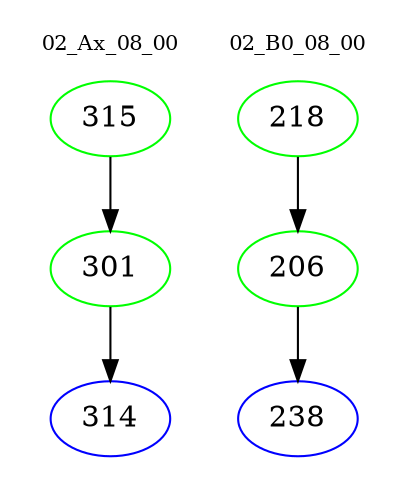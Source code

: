 digraph{
subgraph cluster_0 {
color = white
label = "02_Ax_08_00";
fontsize=10;
T0_315 [label="315", color="green"]
T0_315 -> T0_301 [color="black"]
T0_301 [label="301", color="green"]
T0_301 -> T0_314 [color="black"]
T0_314 [label="314", color="blue"]
}
subgraph cluster_1 {
color = white
label = "02_B0_08_00";
fontsize=10;
T1_218 [label="218", color="green"]
T1_218 -> T1_206 [color="black"]
T1_206 [label="206", color="green"]
T1_206 -> T1_238 [color="black"]
T1_238 [label="238", color="blue"]
}
}
